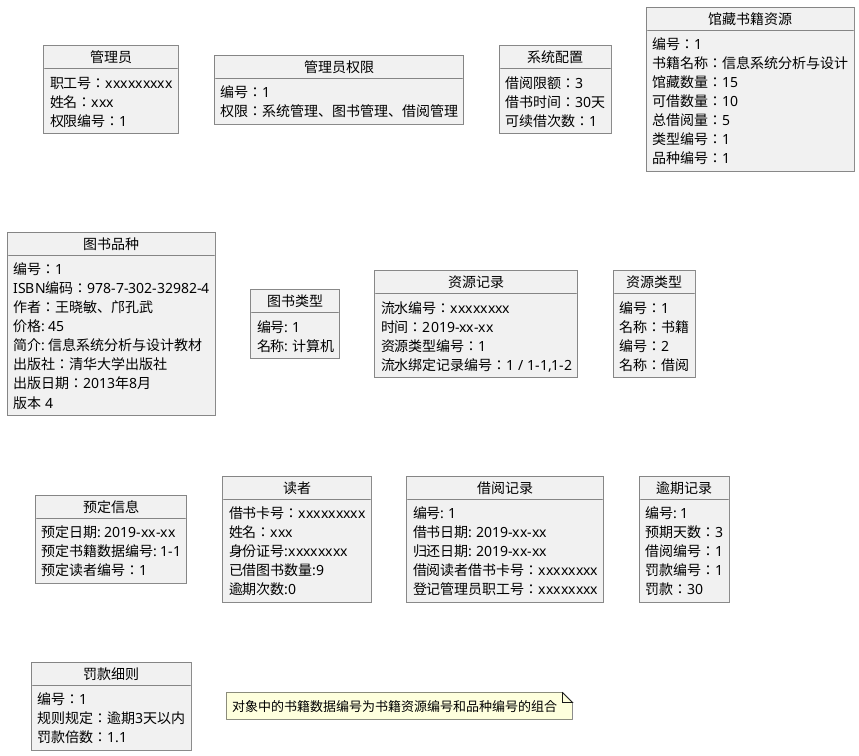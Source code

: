 @startuml

object 管理员{
职工号：xxxxxxxxx
姓名：xxx
权限编号：1
}

object 管理员权限{
编号：1
权限：系统管理、图书管理、借阅管理
}

object 系统配置{
借阅限额：3
借书时间：30天
可续借次数：1
}

object 馆藏书籍资源{
编号：1
书籍名称：信息系统分析与设计
馆藏数量：15
可借数量：10
总借阅量：5
类型编号：1
品种编号：1
}

object 图书品种{
编号：1
ISBN编码：978-7-302-32982-4
作者：王晓敏、邝孔武
价格: 45
简介: 信息系统分析与设计教材
出版社：清华大学出版社
出版日期：2013年8月
版本 4
}

object 图书类型{
编号: 1
名称: 计算机
}

object 资源记录{
流水编号：xxxxxxxx
时间：2019-xx-xx
资源类型编号：1
流水绑定记录编号：1 / 1-1,1-2
}

object 资源类型{
编号：1
名称：书籍
编号：2
名称：借阅
}

object 预定信息{
 预定日期: 2019-xx-xx
 预定书籍数据编号: 1-1
 预定读者编号：1
 }

object 读者{
借书卡号：xxxxxxxxx
姓名：xxx
身份证号:xxxxxxxx
已借图书数量:9
逾期次数:0
}

object 借阅记录{
编号: 1
借书日期: 2019-xx-xx
归还日期: 2019-xx-xx
借阅读者借书卡号：xxxxxxxx
登记管理员职工号：xxxxxxxx
}

object 逾期记录{
编号: 1
预期天数：3
借阅编号：1
罚款编号：1
罚款：30
}

object 罚款细则{
编号：1
规则规定：逾期3天以内
罚款倍数：1.1
}

note "对象中的书籍数据编号为书籍资源编号和品种编号的组合" as N1
@enduml